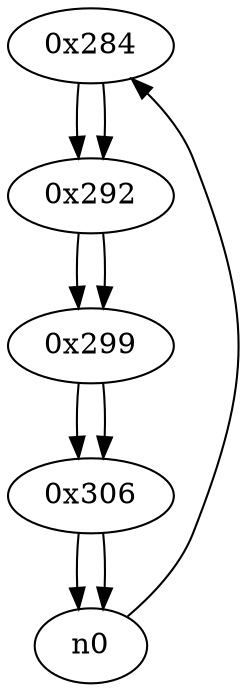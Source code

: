 digraph G{
/* nodes */
  n1 [label="0x284"]
  n2 [label="0x292"]
  n3 [label="0x299"]
  n4 [label="0x306"]
/* edges */
n1 -> n2;
n0 -> n1;
n2 -> n3;
n1 -> n2;
n3 -> n4;
n2 -> n3;
n4 -> n0;
n4 -> n0;
n3 -> n4;
}
